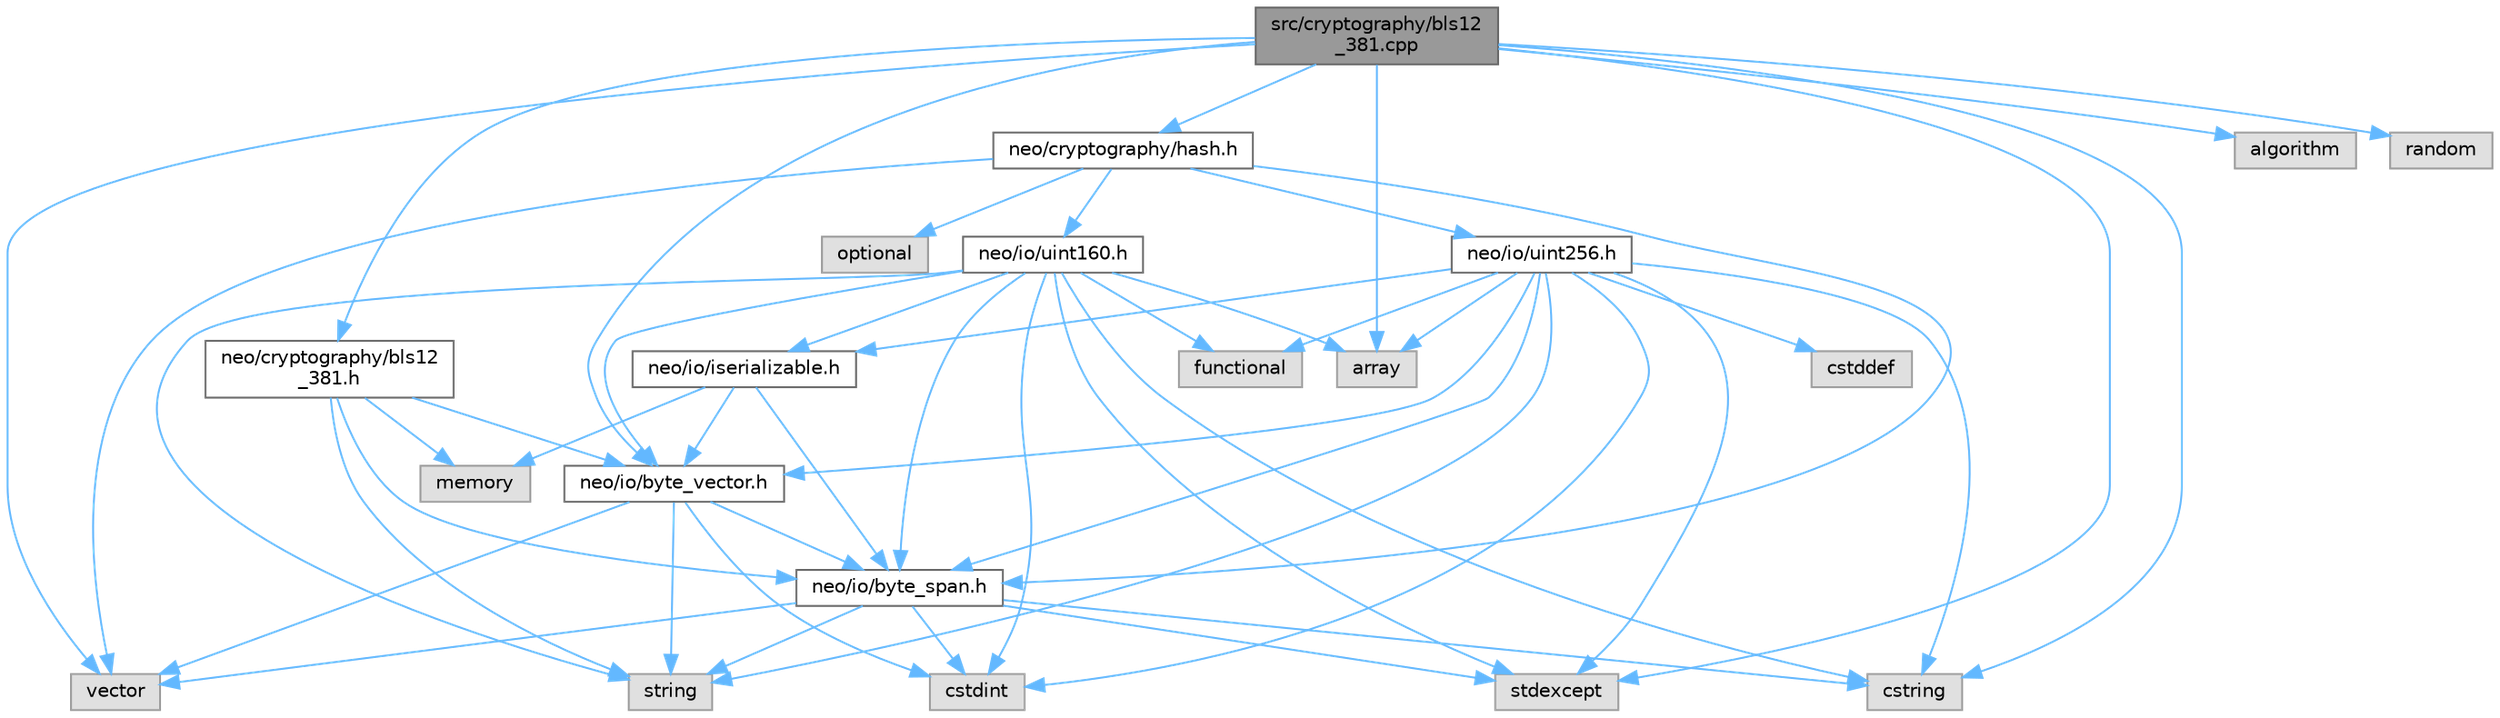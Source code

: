 digraph "src/cryptography/bls12_381.cpp"
{
 // LATEX_PDF_SIZE
  bgcolor="transparent";
  edge [fontname=Helvetica,fontsize=10,labelfontname=Helvetica,labelfontsize=10];
  node [fontname=Helvetica,fontsize=10,shape=box,height=0.2,width=0.4];
  Node1 [id="Node000001",label="src/cryptography/bls12\l_381.cpp",height=0.2,width=0.4,color="gray40", fillcolor="grey60", style="filled", fontcolor="black",tooltip=" "];
  Node1 -> Node2 [id="edge50_Node000001_Node000002",color="steelblue1",style="solid",tooltip=" "];
  Node2 [id="Node000002",label="neo/cryptography/bls12\l_381.h",height=0.2,width=0.4,color="grey40", fillcolor="white", style="filled",URL="$bls12__381_8h.html",tooltip=" "];
  Node2 -> Node3 [id="edge51_Node000002_Node000003",color="steelblue1",style="solid",tooltip=" "];
  Node3 [id="Node000003",label="neo/io/byte_span.h",height=0.2,width=0.4,color="grey40", fillcolor="white", style="filled",URL="$io_2byte__span_8h.html",tooltip=" "];
  Node3 -> Node4 [id="edge52_Node000003_Node000004",color="steelblue1",style="solid",tooltip=" "];
  Node4 [id="Node000004",label="cstdint",height=0.2,width=0.4,color="grey60", fillcolor="#E0E0E0", style="filled",tooltip=" "];
  Node3 -> Node5 [id="edge53_Node000003_Node000005",color="steelblue1",style="solid",tooltip=" "];
  Node5 [id="Node000005",label="cstring",height=0.2,width=0.4,color="grey60", fillcolor="#E0E0E0", style="filled",tooltip=" "];
  Node3 -> Node6 [id="edge54_Node000003_Node000006",color="steelblue1",style="solid",tooltip=" "];
  Node6 [id="Node000006",label="stdexcept",height=0.2,width=0.4,color="grey60", fillcolor="#E0E0E0", style="filled",tooltip=" "];
  Node3 -> Node7 [id="edge55_Node000003_Node000007",color="steelblue1",style="solid",tooltip=" "];
  Node7 [id="Node000007",label="string",height=0.2,width=0.4,color="grey60", fillcolor="#E0E0E0", style="filled",tooltip=" "];
  Node3 -> Node8 [id="edge56_Node000003_Node000008",color="steelblue1",style="solid",tooltip=" "];
  Node8 [id="Node000008",label="vector",height=0.2,width=0.4,color="grey60", fillcolor="#E0E0E0", style="filled",tooltip=" "];
  Node2 -> Node9 [id="edge57_Node000002_Node000009",color="steelblue1",style="solid",tooltip=" "];
  Node9 [id="Node000009",label="neo/io/byte_vector.h",height=0.2,width=0.4,color="grey40", fillcolor="white", style="filled",URL="$io_2byte__vector_8h.html",tooltip=" "];
  Node9 -> Node3 [id="edge58_Node000009_Node000003",color="steelblue1",style="solid",tooltip=" "];
  Node9 -> Node4 [id="edge59_Node000009_Node000004",color="steelblue1",style="solid",tooltip=" "];
  Node9 -> Node7 [id="edge60_Node000009_Node000007",color="steelblue1",style="solid",tooltip=" "];
  Node9 -> Node8 [id="edge61_Node000009_Node000008",color="steelblue1",style="solid",tooltip=" "];
  Node2 -> Node10 [id="edge62_Node000002_Node000010",color="steelblue1",style="solid",tooltip=" "];
  Node10 [id="Node000010",label="memory",height=0.2,width=0.4,color="grey60", fillcolor="#E0E0E0", style="filled",tooltip=" "];
  Node2 -> Node7 [id="edge63_Node000002_Node000007",color="steelblue1",style="solid",tooltip=" "];
  Node1 -> Node11 [id="edge64_Node000001_Node000011",color="steelblue1",style="solid",tooltip=" "];
  Node11 [id="Node000011",label="neo/cryptography/hash.h",height=0.2,width=0.4,color="grey40", fillcolor="white", style="filled",URL="$hash_8h.html",tooltip=" "];
  Node11 -> Node3 [id="edge65_Node000011_Node000003",color="steelblue1",style="solid",tooltip=" "];
  Node11 -> Node12 [id="edge66_Node000011_Node000012",color="steelblue1",style="solid",tooltip=" "];
  Node12 [id="Node000012",label="neo/io/uint160.h",height=0.2,width=0.4,color="grey40", fillcolor="white", style="filled",URL="$uint160_8h.html",tooltip=" "];
  Node12 -> Node3 [id="edge67_Node000012_Node000003",color="steelblue1",style="solid",tooltip=" "];
  Node12 -> Node9 [id="edge68_Node000012_Node000009",color="steelblue1",style="solid",tooltip=" "];
  Node12 -> Node13 [id="edge69_Node000012_Node000013",color="steelblue1",style="solid",tooltip=" "];
  Node13 [id="Node000013",label="neo/io/iserializable.h",height=0.2,width=0.4,color="grey40", fillcolor="white", style="filled",URL="$iserializable_8h.html",tooltip=" "];
  Node13 -> Node3 [id="edge70_Node000013_Node000003",color="steelblue1",style="solid",tooltip=" "];
  Node13 -> Node9 [id="edge71_Node000013_Node000009",color="steelblue1",style="solid",tooltip=" "];
  Node13 -> Node10 [id="edge72_Node000013_Node000010",color="steelblue1",style="solid",tooltip=" "];
  Node12 -> Node14 [id="edge73_Node000012_Node000014",color="steelblue1",style="solid",tooltip=" "];
  Node14 [id="Node000014",label="array",height=0.2,width=0.4,color="grey60", fillcolor="#E0E0E0", style="filled",tooltip=" "];
  Node12 -> Node4 [id="edge74_Node000012_Node000004",color="steelblue1",style="solid",tooltip=" "];
  Node12 -> Node5 [id="edge75_Node000012_Node000005",color="steelblue1",style="solid",tooltip=" "];
  Node12 -> Node15 [id="edge76_Node000012_Node000015",color="steelblue1",style="solid",tooltip=" "];
  Node15 [id="Node000015",label="functional",height=0.2,width=0.4,color="grey60", fillcolor="#E0E0E0", style="filled",tooltip=" "];
  Node12 -> Node6 [id="edge77_Node000012_Node000006",color="steelblue1",style="solid",tooltip=" "];
  Node12 -> Node7 [id="edge78_Node000012_Node000007",color="steelblue1",style="solid",tooltip=" "];
  Node11 -> Node16 [id="edge79_Node000011_Node000016",color="steelblue1",style="solid",tooltip=" "];
  Node16 [id="Node000016",label="neo/io/uint256.h",height=0.2,width=0.4,color="grey40", fillcolor="white", style="filled",URL="$uint256_8h.html",tooltip=" "];
  Node16 -> Node3 [id="edge80_Node000016_Node000003",color="steelblue1",style="solid",tooltip=" "];
  Node16 -> Node9 [id="edge81_Node000016_Node000009",color="steelblue1",style="solid",tooltip=" "];
  Node16 -> Node13 [id="edge82_Node000016_Node000013",color="steelblue1",style="solid",tooltip=" "];
  Node16 -> Node14 [id="edge83_Node000016_Node000014",color="steelblue1",style="solid",tooltip=" "];
  Node16 -> Node17 [id="edge84_Node000016_Node000017",color="steelblue1",style="solid",tooltip=" "];
  Node17 [id="Node000017",label="cstddef",height=0.2,width=0.4,color="grey60", fillcolor="#E0E0E0", style="filled",tooltip=" "];
  Node16 -> Node4 [id="edge85_Node000016_Node000004",color="steelblue1",style="solid",tooltip=" "];
  Node16 -> Node5 [id="edge86_Node000016_Node000005",color="steelblue1",style="solid",tooltip=" "];
  Node16 -> Node15 [id="edge87_Node000016_Node000015",color="steelblue1",style="solid",tooltip=" "];
  Node16 -> Node6 [id="edge88_Node000016_Node000006",color="steelblue1",style="solid",tooltip=" "];
  Node16 -> Node7 [id="edge89_Node000016_Node000007",color="steelblue1",style="solid",tooltip=" "];
  Node11 -> Node18 [id="edge90_Node000011_Node000018",color="steelblue1",style="solid",tooltip=" "];
  Node18 [id="Node000018",label="optional",height=0.2,width=0.4,color="grey60", fillcolor="#E0E0E0", style="filled",tooltip=" "];
  Node11 -> Node8 [id="edge91_Node000011_Node000008",color="steelblue1",style="solid",tooltip=" "];
  Node1 -> Node9 [id="edge92_Node000001_Node000009",color="steelblue1",style="solid",tooltip=" "];
  Node1 -> Node19 [id="edge93_Node000001_Node000019",color="steelblue1",style="solid",tooltip=" "];
  Node19 [id="Node000019",label="algorithm",height=0.2,width=0.4,color="grey60", fillcolor="#E0E0E0", style="filled",tooltip=" "];
  Node1 -> Node14 [id="edge94_Node000001_Node000014",color="steelblue1",style="solid",tooltip=" "];
  Node1 -> Node5 [id="edge95_Node000001_Node000005",color="steelblue1",style="solid",tooltip=" "];
  Node1 -> Node20 [id="edge96_Node000001_Node000020",color="steelblue1",style="solid",tooltip=" "];
  Node20 [id="Node000020",label="random",height=0.2,width=0.4,color="grey60", fillcolor="#E0E0E0", style="filled",tooltip=" "];
  Node1 -> Node6 [id="edge97_Node000001_Node000006",color="steelblue1",style="solid",tooltip=" "];
  Node1 -> Node8 [id="edge98_Node000001_Node000008",color="steelblue1",style="solid",tooltip=" "];
}
